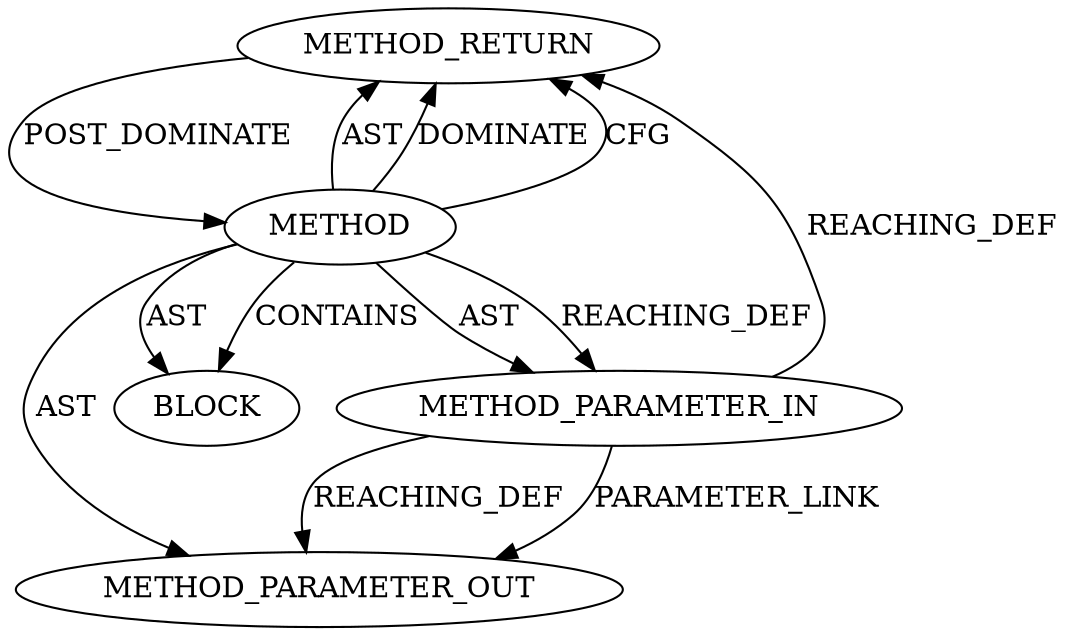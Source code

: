 digraph {
  2568 [label=METHOD_RETURN ORDER=2 CODE="RET" TYPE_FULL_NAME="ANY" EVALUATION_STRATEGY="BY_VALUE"]
  2565 [label=METHOD AST_PARENT_TYPE="NAMESPACE_BLOCK" AST_PARENT_FULL_NAME="<global>" ORDER=0 CODE="<empty>" FULL_NAME="msg_origport" IS_EXTERNAL=true FILENAME="<empty>" SIGNATURE="" NAME="msg_origport"]
  2566 [label=METHOD_PARAMETER_IN ORDER=1 CODE="p1" IS_VARIADIC=false TYPE_FULL_NAME="ANY" EVALUATION_STRATEGY="BY_VALUE" INDEX=1 NAME="p1"]
  2938 [label=METHOD_PARAMETER_OUT ORDER=1 CODE="p1" IS_VARIADIC=false TYPE_FULL_NAME="ANY" EVALUATION_STRATEGY="BY_VALUE" INDEX=1 NAME="p1"]
  2567 [label=BLOCK ORDER=1 ARGUMENT_INDEX=1 CODE="<empty>" TYPE_FULL_NAME="ANY"]
  2565 -> 2567 [label=AST ]
  2565 -> 2938 [label=AST ]
  2568 -> 2565 [label=POST_DOMINATE ]
  2565 -> 2568 [label=AST ]
  2566 -> 2568 [label=REACHING_DEF VARIABLE="p1"]
  2565 -> 2566 [label=REACHING_DEF VARIABLE=""]
  2566 -> 2938 [label=PARAMETER_LINK ]
  2565 -> 2567 [label=CONTAINS ]
  2565 -> 2568 [label=DOMINATE ]
  2565 -> 2568 [label=CFG ]
  2566 -> 2938 [label=REACHING_DEF VARIABLE="p1"]
  2565 -> 2566 [label=AST ]
}
